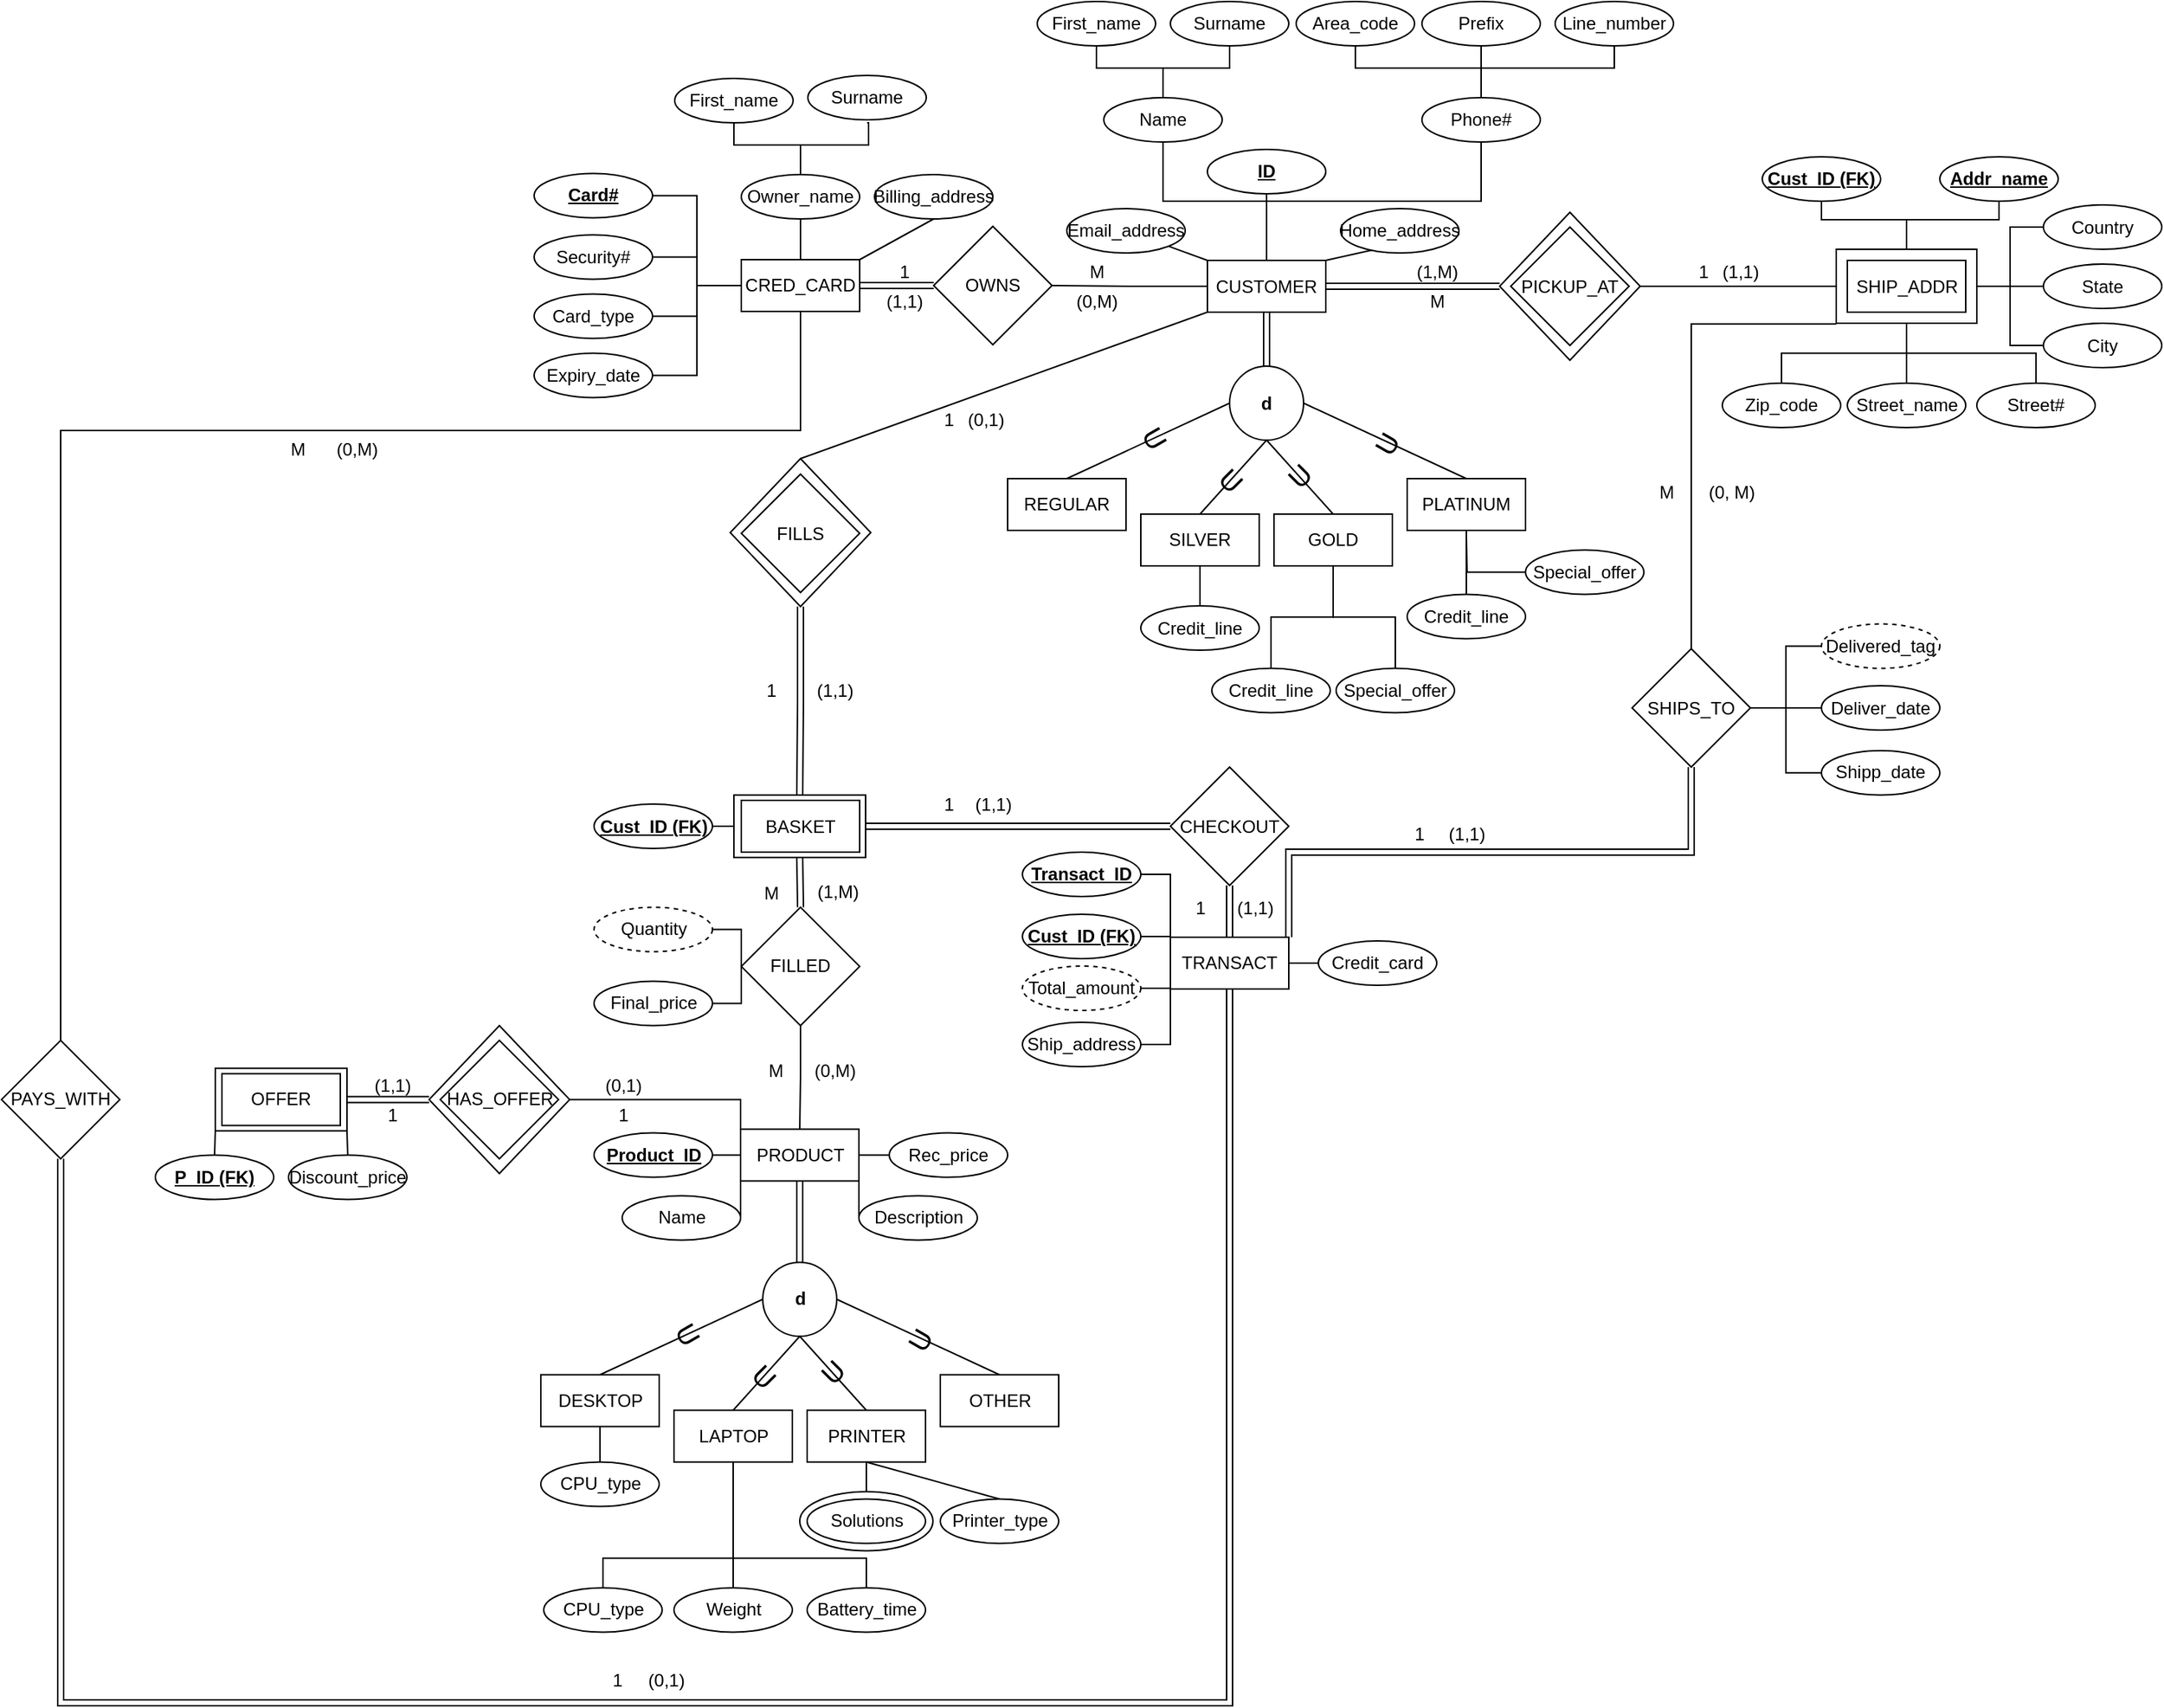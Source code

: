 <mxfile version="26.0.16">
  <diagram id="R2lEEEUBdFMjLlhIrx00" name="Page-1">
    <mxGraphModel dx="1964" dy="1799" grid="1" gridSize="10" guides="1" tooltips="1" connect="1" arrows="1" fold="1" page="1" pageScale="1" pageWidth="850" pageHeight="1100" math="0" shadow="0" extFonts="Permanent Marker^https://fonts.googleapis.com/css?family=Permanent+Marker">
      <root>
        <mxCell id="0" />
        <mxCell id="1" parent="0" />
        <mxCell id="0oao1zLVQg-sBAG5AtIF-350" value="" style="rhombus;whiteSpace=wrap;html=1;" vertex="1" parent="1">
          <mxGeometry x="-27.5" y="229" width="95" height="100" as="geometry" />
        </mxCell>
        <mxCell id="0oao1zLVQg-sBAG5AtIF-344" value="" style="rounded=0;whiteSpace=wrap;html=1;" vertex="1" parent="1">
          <mxGeometry x="-25" y="456.38" width="89" height="42.25" as="geometry" />
        </mxCell>
        <mxCell id="0oao1zLVQg-sBAG5AtIF-341" value="" style="rounded=0;whiteSpace=wrap;html=1;" vertex="1" parent="1">
          <mxGeometry x="-375.5" y="641.12" width="89" height="42.25" as="geometry" />
        </mxCell>
        <mxCell id="0oao1zLVQg-sBAG5AtIF-307" value="(1,1)" style="text;html=1;align=center;verticalAlign=middle;resizable=0;points=[];autosize=1;strokeColor=none;fillColor=none;" vertex="1" parent="1">
          <mxGeometry x="302" y="517.5" width="50" height="30" as="geometry" />
        </mxCell>
        <mxCell id="0oao1zLVQg-sBAG5AtIF-242" value="" style="ellipse;whiteSpace=wrap;html=1;" vertex="1" parent="1">
          <mxGeometry x="19.5" y="927.25" width="90" height="40" as="geometry" />
        </mxCell>
        <mxCell id="0oao1zLVQg-sBAG5AtIF-72" value="" style="group" vertex="1" connectable="0" parent="1">
          <mxGeometry x="720" y="87.5" width="95" height="50" as="geometry" />
        </mxCell>
        <mxCell id="0oao1zLVQg-sBAG5AtIF-71" value="" style="rounded=0;whiteSpace=wrap;html=1;" vertex="1" parent="0oao1zLVQg-sBAG5AtIF-72">
          <mxGeometry width="95" height="50" as="geometry" />
        </mxCell>
        <mxCell id="0oao1zLVQg-sBAG5AtIF-70" value="SHIP_ADDR" style="rounded=0;whiteSpace=wrap;html=1;" vertex="1" parent="0oao1zLVQg-sBAG5AtIF-72">
          <mxGeometry x="7.5" y="7.5" width="80" height="35" as="geometry" />
        </mxCell>
        <mxCell id="0oao1zLVQg-sBAG5AtIF-68" value="" style="edgeStyle=orthogonalEdgeStyle;rounded=0;orthogonalLoop=1;jettySize=auto;html=1;endArrow=none;startFill=0;" edge="1" parent="1" source="0oao1zLVQg-sBAG5AtIF-47" target="0oao1zLVQg-sBAG5AtIF-55">
          <mxGeometry relative="1" as="geometry" />
        </mxCell>
        <mxCell id="0oao1zLVQg-sBAG5AtIF-283" style="edgeStyle=orthogonalEdgeStyle;rounded=0;orthogonalLoop=1;jettySize=auto;html=1;exitX=0.5;exitY=1;exitDx=0;exitDy=0;endArrow=none;startFill=0;entryX=0.5;entryY=1;entryDx=0;entryDy=0;shape=link;" edge="1" parent="1" source="0oao1zLVQg-sBAG5AtIF-284" target="0oao1zLVQg-sBAG5AtIF-259">
          <mxGeometry relative="1" as="geometry">
            <mxPoint x="310" y="762.25" as="targetPoint" />
            <Array as="points">
              <mxPoint x="-480" y="1070" />
              <mxPoint x="310" y="1070" />
            </Array>
          </mxGeometry>
        </mxCell>
        <mxCell id="0oao1zLVQg-sBAG5AtIF-47" value="CRED_CARD" style="rounded=0;whiteSpace=wrap;html=1;" vertex="1" parent="1">
          <mxGeometry x="-20" y="94.5" width="80" height="35" as="geometry" />
        </mxCell>
        <mxCell id="0oao1zLVQg-sBAG5AtIF-50" value="" style="group" vertex="1" connectable="0" parent="1">
          <mxGeometry x="-65" y="-30" width="215" height="100" as="geometry" />
        </mxCell>
        <mxCell id="0oao1zLVQg-sBAG5AtIF-51" value="First_name" style="ellipse;whiteSpace=wrap;html=1;" vertex="1" parent="0oao1zLVQg-sBAG5AtIF-50">
          <mxGeometry y="2" width="80" height="30" as="geometry" />
        </mxCell>
        <mxCell id="0oao1zLVQg-sBAG5AtIF-52" value="Surname" style="ellipse;whiteSpace=wrap;html=1;" vertex="1" parent="0oao1zLVQg-sBAG5AtIF-50">
          <mxGeometry x="90" width="80" height="30" as="geometry" />
        </mxCell>
        <mxCell id="0oao1zLVQg-sBAG5AtIF-53" value="" style="group" vertex="1" connectable="0" parent="0oao1zLVQg-sBAG5AtIF-50">
          <mxGeometry x="40" y="62" width="90" height="40" as="geometry" />
        </mxCell>
        <mxCell id="0oao1zLVQg-sBAG5AtIF-55" value="Owner_name" style="ellipse;whiteSpace=wrap;html=1;perimeterSpacing=0;movable=1;resizable=1;rotatable=1;deletable=1;editable=1;locked=0;connectable=1;" vertex="1" parent="0oao1zLVQg-sBAG5AtIF-53">
          <mxGeometry x="5" y="5" width="80" height="30" as="geometry" />
        </mxCell>
        <mxCell id="0oao1zLVQg-sBAG5AtIF-56" value="" style="edgeStyle=orthogonalEdgeStyle;rounded=0;orthogonalLoop=1;jettySize=auto;html=1;endArrow=none;startFill=0;" edge="1" parent="0oao1zLVQg-sBAG5AtIF-50" source="0oao1zLVQg-sBAG5AtIF-55">
          <mxGeometry relative="1" as="geometry">
            <mxPoint x="130" y="32.0" as="targetPoint" />
            <Array as="points">
              <mxPoint x="85" y="47" />
              <mxPoint x="131" y="47" />
              <mxPoint x="131" y="32" />
            </Array>
          </mxGeometry>
        </mxCell>
        <mxCell id="0oao1zLVQg-sBAG5AtIF-57" value="" style="edgeStyle=orthogonalEdgeStyle;rounded=0;orthogonalLoop=1;jettySize=auto;html=1;endArrow=none;startFill=0;" edge="1" parent="0oao1zLVQg-sBAG5AtIF-50" source="0oao1zLVQg-sBAG5AtIF-55" target="0oao1zLVQg-sBAG5AtIF-51">
          <mxGeometry relative="1" as="geometry" />
        </mxCell>
        <mxCell id="0oao1zLVQg-sBAG5AtIF-75" value="Billing_address" style="ellipse;whiteSpace=wrap;html=1;" vertex="1" parent="0oao1zLVQg-sBAG5AtIF-50">
          <mxGeometry x="135" y="67" width="80" height="30" as="geometry" />
        </mxCell>
        <mxCell id="0oao1zLVQg-sBAG5AtIF-48" value="Security#" style="ellipse;whiteSpace=wrap;html=1;" vertex="1" parent="1">
          <mxGeometry x="-160" y="77.75" width="80" height="30" as="geometry" />
        </mxCell>
        <mxCell id="0oao1zLVQg-sBAG5AtIF-49" value="&lt;u&gt;&lt;b&gt;Card#&lt;/b&gt;&lt;/u&gt;" style="ellipse;whiteSpace=wrap;html=1;" vertex="1" parent="1">
          <mxGeometry x="-160" y="36.25" width="80" height="30" as="geometry" />
        </mxCell>
        <mxCell id="0oao1zLVQg-sBAG5AtIF-61" value="Card_type" style="ellipse;whiteSpace=wrap;html=1;" vertex="1" parent="1">
          <mxGeometry x="-160" y="117.75" width="80" height="30" as="geometry" />
        </mxCell>
        <mxCell id="0oao1zLVQg-sBAG5AtIF-62" value="Expiry_date" style="ellipse;whiteSpace=wrap;html=1;" vertex="1" parent="1">
          <mxGeometry x="-160" y="157.75" width="80" height="30" as="geometry" />
        </mxCell>
        <mxCell id="0oao1zLVQg-sBAG5AtIF-64" style="edgeStyle=orthogonalEdgeStyle;rounded=0;orthogonalLoop=1;jettySize=auto;html=1;exitX=0;exitY=0.5;exitDx=0;exitDy=0;entryX=1;entryY=0.5;entryDx=0;entryDy=0;endArrow=none;startFill=0;" edge="1" parent="1" source="0oao1zLVQg-sBAG5AtIF-47" target="0oao1zLVQg-sBAG5AtIF-48">
          <mxGeometry relative="1" as="geometry" />
        </mxCell>
        <mxCell id="0oao1zLVQg-sBAG5AtIF-63" style="edgeStyle=orthogonalEdgeStyle;rounded=0;orthogonalLoop=1;jettySize=auto;html=1;exitX=0;exitY=0.5;exitDx=0;exitDy=0;entryX=1;entryY=0.5;entryDx=0;entryDy=0;endArrow=none;startFill=0;" edge="1" parent="1" source="0oao1zLVQg-sBAG5AtIF-47" target="0oao1zLVQg-sBAG5AtIF-49">
          <mxGeometry relative="1" as="geometry" />
        </mxCell>
        <mxCell id="0oao1zLVQg-sBAG5AtIF-65" style="edgeStyle=orthogonalEdgeStyle;rounded=0;orthogonalLoop=1;jettySize=auto;html=1;exitX=0;exitY=0.5;exitDx=0;exitDy=0;entryX=1;entryY=0.5;entryDx=0;entryDy=0;endArrow=none;startFill=0;" edge="1" parent="1" source="0oao1zLVQg-sBAG5AtIF-47" target="0oao1zLVQg-sBAG5AtIF-61">
          <mxGeometry relative="1" as="geometry" />
        </mxCell>
        <mxCell id="0oao1zLVQg-sBAG5AtIF-66" style="edgeStyle=orthogonalEdgeStyle;rounded=0;orthogonalLoop=1;jettySize=auto;html=1;exitX=0;exitY=0.5;exitDx=0;exitDy=0;entryX=1;entryY=0.5;entryDx=0;entryDy=0;endArrow=none;startFill=0;" edge="1" parent="1" source="0oao1zLVQg-sBAG5AtIF-47" target="0oao1zLVQg-sBAG5AtIF-62">
          <mxGeometry relative="1" as="geometry" />
        </mxCell>
        <mxCell id="0oao1zLVQg-sBAG5AtIF-360" style="edgeStyle=orthogonalEdgeStyle;rounded=0;orthogonalLoop=1;jettySize=auto;html=1;exitX=0.5;exitY=0;exitDx=0;exitDy=0;entryX=0.5;entryY=1;entryDx=0;entryDy=0;endArrow=none;startFill=0;" edge="1" parent="1" source="0oao1zLVQg-sBAG5AtIF-86" target="0oao1zLVQg-sBAG5AtIF-71">
          <mxGeometry relative="1" as="geometry">
            <mxPoint x="760" y="140" as="targetPoint" />
          </mxGeometry>
        </mxCell>
        <mxCell id="0oao1zLVQg-sBAG5AtIF-86" value="Zip_code" style="ellipse;whiteSpace=wrap;html=1;" vertex="1" parent="1">
          <mxGeometry x="643" y="178" width="80" height="30" as="geometry" />
        </mxCell>
        <mxCell id="0oao1zLVQg-sBAG5AtIF-359" style="edgeStyle=orthogonalEdgeStyle;rounded=0;orthogonalLoop=1;jettySize=auto;html=1;exitX=0.5;exitY=0;exitDx=0;exitDy=0;entryX=0.5;entryY=1;entryDx=0;entryDy=0;endArrow=none;startFill=0;" edge="1" parent="1" source="0oao1zLVQg-sBAG5AtIF-87" target="0oao1zLVQg-sBAG5AtIF-71">
          <mxGeometry relative="1" as="geometry" />
        </mxCell>
        <mxCell id="0oao1zLVQg-sBAG5AtIF-87" value="Street_name" style="ellipse;whiteSpace=wrap;html=1;" vertex="1" parent="1">
          <mxGeometry x="727.5" y="178" width="80" height="30" as="geometry" />
        </mxCell>
        <mxCell id="0oao1zLVQg-sBAG5AtIF-357" style="edgeStyle=orthogonalEdgeStyle;rounded=0;orthogonalLoop=1;jettySize=auto;html=1;exitX=0.5;exitY=0;exitDx=0;exitDy=0;entryX=0.5;entryY=1;entryDx=0;entryDy=0;endArrow=none;startFill=0;" edge="1" parent="1" source="0oao1zLVQg-sBAG5AtIF-88" target="0oao1zLVQg-sBAG5AtIF-71">
          <mxGeometry relative="1" as="geometry" />
        </mxCell>
        <mxCell id="0oao1zLVQg-sBAG5AtIF-88" value="Street#" style="ellipse;whiteSpace=wrap;html=1;" vertex="1" parent="1">
          <mxGeometry x="815" y="178" width="80" height="30" as="geometry" />
        </mxCell>
        <mxCell id="0oao1zLVQg-sBAG5AtIF-356" style="edgeStyle=orthogonalEdgeStyle;rounded=0;orthogonalLoop=1;jettySize=auto;html=1;exitX=0;exitY=0.5;exitDx=0;exitDy=0;entryX=1;entryY=0.5;entryDx=0;entryDy=0;endArrow=none;startFill=0;" edge="1" parent="1" source="0oao1zLVQg-sBAG5AtIF-89" target="0oao1zLVQg-sBAG5AtIF-71">
          <mxGeometry relative="1" as="geometry" />
        </mxCell>
        <mxCell id="0oao1zLVQg-sBAG5AtIF-89" value="City" style="ellipse;whiteSpace=wrap;html=1;" vertex="1" parent="1">
          <mxGeometry x="860" y="137.5" width="80" height="30" as="geometry" />
        </mxCell>
        <mxCell id="0oao1zLVQg-sBAG5AtIF-354" style="edgeStyle=orthogonalEdgeStyle;rounded=0;orthogonalLoop=1;jettySize=auto;html=1;exitX=0;exitY=0.5;exitDx=0;exitDy=0;entryX=1;entryY=0.5;entryDx=0;entryDy=0;endArrow=none;startFill=0;" edge="1" parent="1" source="0oao1zLVQg-sBAG5AtIF-90" target="0oao1zLVQg-sBAG5AtIF-71">
          <mxGeometry relative="1" as="geometry" />
        </mxCell>
        <mxCell id="0oao1zLVQg-sBAG5AtIF-90" value="State" style="ellipse;whiteSpace=wrap;html=1;" vertex="1" parent="1">
          <mxGeometry x="860" y="97.5" width="80" height="30" as="geometry" />
        </mxCell>
        <mxCell id="0oao1zLVQg-sBAG5AtIF-352" style="edgeStyle=orthogonalEdgeStyle;rounded=0;orthogonalLoop=1;jettySize=auto;html=1;exitX=0;exitY=0.5;exitDx=0;exitDy=0;entryX=1;entryY=0.5;entryDx=0;entryDy=0;endArrow=none;startFill=0;" edge="1" parent="1" source="0oao1zLVQg-sBAG5AtIF-91" target="0oao1zLVQg-sBAG5AtIF-71">
          <mxGeometry relative="1" as="geometry" />
        </mxCell>
        <mxCell id="0oao1zLVQg-sBAG5AtIF-91" value="Country" style="ellipse;whiteSpace=wrap;html=1;" vertex="1" parent="1">
          <mxGeometry x="860" y="57.5" width="80" height="30" as="geometry" />
        </mxCell>
        <mxCell id="0oao1zLVQg-sBAG5AtIF-101" value="&lt;b&gt;&lt;u&gt;Addr_name&lt;/u&gt;&lt;/b&gt;" style="ellipse;whiteSpace=wrap;html=1;" vertex="1" parent="1">
          <mxGeometry x="790" y="25" width="80" height="30" as="geometry" />
        </mxCell>
        <mxCell id="0oao1zLVQg-sBAG5AtIF-102" value="&lt;b&gt;&lt;u&gt;Cust_ID (FK)&lt;/u&gt;&lt;/b&gt;" style="ellipse;whiteSpace=wrap;html=1;" vertex="1" parent="1">
          <mxGeometry x="670" y="25" width="80" height="30" as="geometry" />
        </mxCell>
        <mxCell id="0oao1zLVQg-sBAG5AtIF-104" style="edgeStyle=orthogonalEdgeStyle;rounded=0;orthogonalLoop=1;jettySize=auto;html=1;exitX=0.5;exitY=0;exitDx=0;exitDy=0;entryX=0.5;entryY=1;entryDx=0;entryDy=0;endArrow=none;startFill=0;" edge="1" parent="1" source="0oao1zLVQg-sBAG5AtIF-71" target="0oao1zLVQg-sBAG5AtIF-102">
          <mxGeometry relative="1" as="geometry" />
        </mxCell>
        <mxCell id="0oao1zLVQg-sBAG5AtIF-105" style="edgeStyle=orthogonalEdgeStyle;rounded=0;orthogonalLoop=1;jettySize=auto;html=1;exitX=0.5;exitY=0;exitDx=0;exitDy=0;entryX=0.5;entryY=1;entryDx=0;entryDy=0;endArrow=none;startFill=0;" edge="1" parent="1" source="0oao1zLVQg-sBAG5AtIF-71" target="0oao1zLVQg-sBAG5AtIF-101">
          <mxGeometry relative="1" as="geometry" />
        </mxCell>
        <mxCell id="0oao1zLVQg-sBAG5AtIF-107" value="" style="group" vertex="1" connectable="0" parent="1">
          <mxGeometry x="150" y="-80" width="460" height="242.5" as="geometry" />
        </mxCell>
        <mxCell id="0oao1zLVQg-sBAG5AtIF-351" value="" style="rhombus;whiteSpace=wrap;html=1;" vertex="1" parent="0oao1zLVQg-sBAG5AtIF-107">
          <mxGeometry x="342.5" y="142.5" width="95" height="100" as="geometry" />
        </mxCell>
        <mxCell id="0oao1zLVQg-sBAG5AtIF-29" value="" style="rounded=0;orthogonalLoop=1;jettySize=auto;html=1;endArrow=none;startFill=0;" edge="1" parent="0oao1zLVQg-sBAG5AtIF-107" source="0oao1zLVQg-sBAG5AtIF-1" target="0oao1zLVQg-sBAG5AtIF-2">
          <mxGeometry relative="1" as="geometry" />
        </mxCell>
        <mxCell id="0oao1zLVQg-sBAG5AtIF-30" value="" style="rounded=0;orthogonalLoop=1;jettySize=auto;html=1;entryX=1;entryY=0.5;entryDx=0;entryDy=0;endArrow=none;startFill=0;exitX=1;exitY=0;exitDx=0;exitDy=0;" edge="1" parent="0oao1zLVQg-sBAG5AtIF-107" source="0oao1zLVQg-sBAG5AtIF-1" target="0oao1zLVQg-sBAG5AtIF-74">
          <mxGeometry relative="1" as="geometry">
            <mxPoint x="110" y="230" as="targetPoint" />
          </mxGeometry>
        </mxCell>
        <mxCell id="0oao1zLVQg-sBAG5AtIF-33" value="" style="rounded=0;orthogonalLoop=1;jettySize=auto;html=1;entryX=0.5;entryY=1;entryDx=0;entryDy=0;endArrow=none;startFill=0;edgeStyle=orthogonalEdgeStyle;" edge="1" parent="0oao1zLVQg-sBAG5AtIF-107" source="0oao1zLVQg-sBAG5AtIF-1" target="0oao1zLVQg-sBAG5AtIF-6">
          <mxGeometry relative="1" as="geometry">
            <mxPoint x="185" y="150" as="targetPoint" />
          </mxGeometry>
        </mxCell>
        <mxCell id="0oao1zLVQg-sBAG5AtIF-35" value="" style="rounded=0;orthogonalLoop=1;jettySize=auto;html=1;endArrow=none;startFill=0;exitX=0.5;exitY=0;exitDx=0;exitDy=0;entryX=0.5;entryY=1;entryDx=0;entryDy=0;edgeStyle=orthogonalEdgeStyle;" edge="1" parent="0oao1zLVQg-sBAG5AtIF-107" source="0oao1zLVQg-sBAG5AtIF-1" target="0oao1zLVQg-sBAG5AtIF-11">
          <mxGeometry relative="1" as="geometry">
            <mxPoint x="160" y="260" as="targetPoint" />
          </mxGeometry>
        </mxCell>
        <mxCell id="0oao1zLVQg-sBAG5AtIF-40" value="" style="rounded=0;orthogonalLoop=1;jettySize=auto;html=1;endArrow=none;startFill=0;exitX=0;exitY=0;exitDx=0;exitDy=0;" edge="1" parent="0oao1zLVQg-sBAG5AtIF-107" source="0oao1zLVQg-sBAG5AtIF-1" target="0oao1zLVQg-sBAG5AtIF-39">
          <mxGeometry relative="1" as="geometry" />
        </mxCell>
        <mxCell id="0oao1zLVQg-sBAG5AtIF-147" style="edgeStyle=orthogonalEdgeStyle;rounded=0;orthogonalLoop=1;jettySize=auto;html=1;exitX=0;exitY=0.5;exitDx=0;exitDy=0;entryX=1;entryY=0.5;entryDx=0;entryDy=0;endArrow=none;startFill=0;" edge="1" parent="0oao1zLVQg-sBAG5AtIF-107" source="0oao1zLVQg-sBAG5AtIF-1" target="0oao1zLVQg-sBAG5AtIF-146">
          <mxGeometry relative="1" as="geometry" />
        </mxCell>
        <mxCell id="0oao1zLVQg-sBAG5AtIF-1" value="CUSTOMER" style="rounded=0;whiteSpace=wrap;html=1;" vertex="1" parent="0oao1zLVQg-sBAG5AtIF-107">
          <mxGeometry x="145" y="175" width="80" height="35" as="geometry" />
        </mxCell>
        <mxCell id="0oao1zLVQg-sBAG5AtIF-2" value="&lt;u&gt;&lt;b&gt;ID&lt;/b&gt;&lt;/u&gt;" style="ellipse;whiteSpace=wrap;html=1;" vertex="1" parent="0oao1zLVQg-sBAG5AtIF-107">
          <mxGeometry x="145" y="100" width="80" height="30" as="geometry" />
        </mxCell>
        <mxCell id="0oao1zLVQg-sBAG5AtIF-31" value="" style="group" vertex="1" connectable="0" parent="0oao1zLVQg-sBAG5AtIF-107">
          <mxGeometry x="185" y="5" width="275" height="85" as="geometry" />
        </mxCell>
        <mxCell id="0oao1zLVQg-sBAG5AtIF-12" value="Area_code" style="ellipse;whiteSpace=wrap;html=1;" vertex="1" parent="0oao1zLVQg-sBAG5AtIF-31">
          <mxGeometry x="20" y="-5" width="80" height="30" as="geometry" />
        </mxCell>
        <mxCell id="0oao1zLVQg-sBAG5AtIF-14" value="Line_number" style="ellipse;whiteSpace=wrap;html=1;" vertex="1" parent="0oao1zLVQg-sBAG5AtIF-31">
          <mxGeometry x="195" y="-5" width="80" height="30" as="geometry" />
        </mxCell>
        <mxCell id="0oao1zLVQg-sBAG5AtIF-13" value="Prefix" style="ellipse;whiteSpace=wrap;html=1;" vertex="1" parent="0oao1zLVQg-sBAG5AtIF-31">
          <mxGeometry x="105" y="-5" width="80" height="30" as="geometry" />
        </mxCell>
        <mxCell id="0oao1zLVQg-sBAG5AtIF-32" value="" style="group" vertex="1" connectable="0" parent="0oao1zLVQg-sBAG5AtIF-107">
          <mxGeometry x="30" width="170" height="100" as="geometry" />
        </mxCell>
        <mxCell id="0oao1zLVQg-sBAG5AtIF-3" value="First_name" style="ellipse;whiteSpace=wrap;html=1;" vertex="1" parent="0oao1zLVQg-sBAG5AtIF-32">
          <mxGeometry width="80" height="30" as="geometry" />
        </mxCell>
        <mxCell id="0oao1zLVQg-sBAG5AtIF-5" value="Surname" style="ellipse;whiteSpace=wrap;html=1;" vertex="1" parent="0oao1zLVQg-sBAG5AtIF-32">
          <mxGeometry x="90" width="80" height="30" as="geometry" />
        </mxCell>
        <mxCell id="0oao1zLVQg-sBAG5AtIF-8" value="" style="group" vertex="1" connectable="0" parent="0oao1zLVQg-sBAG5AtIF-32">
          <mxGeometry x="40" y="60" width="90" height="40" as="geometry" />
        </mxCell>
        <mxCell id="0oao1zLVQg-sBAG5AtIF-6" value="Name" style="ellipse;whiteSpace=wrap;html=1;perimeterSpacing=0;movable=1;resizable=1;rotatable=1;deletable=1;editable=1;locked=0;connectable=1;" vertex="1" parent="0oao1zLVQg-sBAG5AtIF-8">
          <mxGeometry x="5" y="5" width="80" height="30" as="geometry" />
        </mxCell>
        <mxCell id="0oao1zLVQg-sBAG5AtIF-27" value="" style="edgeStyle=orthogonalEdgeStyle;rounded=0;orthogonalLoop=1;jettySize=auto;html=1;endArrow=none;startFill=0;" edge="1" parent="0oao1zLVQg-sBAG5AtIF-32" source="0oao1zLVQg-sBAG5AtIF-6" target="0oao1zLVQg-sBAG5AtIF-5">
          <mxGeometry relative="1" as="geometry" />
        </mxCell>
        <mxCell id="0oao1zLVQg-sBAG5AtIF-28" value="" style="edgeStyle=orthogonalEdgeStyle;rounded=0;orthogonalLoop=1;jettySize=auto;html=1;endArrow=none;startFill=0;" edge="1" parent="0oao1zLVQg-sBAG5AtIF-32" source="0oao1zLVQg-sBAG5AtIF-6" target="0oao1zLVQg-sBAG5AtIF-3">
          <mxGeometry relative="1" as="geometry" />
        </mxCell>
        <mxCell id="0oao1zLVQg-sBAG5AtIF-39" value="Email_address" style="ellipse;whiteSpace=wrap;html=1;" vertex="1" parent="0oao1zLVQg-sBAG5AtIF-107">
          <mxGeometry x="50" y="140" width="80" height="30" as="geometry" />
        </mxCell>
        <mxCell id="0oao1zLVQg-sBAG5AtIF-74" value="Home_address" style="ellipse;whiteSpace=wrap;html=1;" vertex="1" parent="0oao1zLVQg-sBAG5AtIF-107">
          <mxGeometry x="235" y="140" width="80" height="30" as="geometry" />
        </mxCell>
        <mxCell id="0oao1zLVQg-sBAG5AtIF-9" value="" style="group" vertex="1" connectable="0" parent="0oao1zLVQg-sBAG5AtIF-107">
          <mxGeometry x="285" y="60" width="90" height="40" as="geometry" />
        </mxCell>
        <mxCell id="0oao1zLVQg-sBAG5AtIF-11" value="Phone#" style="ellipse;whiteSpace=wrap;html=1;perimeterSpacing=0;movable=1;resizable=1;rotatable=1;deletable=1;editable=1;locked=0;connectable=1;" vertex="1" parent="0oao1zLVQg-sBAG5AtIF-9">
          <mxGeometry x="5" y="5" width="80" height="30" as="geometry" />
        </mxCell>
        <mxCell id="0oao1zLVQg-sBAG5AtIF-21" value="" style="edgeStyle=orthogonalEdgeStyle;rounded=0;orthogonalLoop=1;jettySize=auto;html=1;endArrow=none;startFill=0;exitX=0.5;exitY=0;exitDx=0;exitDy=0;" edge="1" parent="0oao1zLVQg-sBAG5AtIF-107" source="0oao1zLVQg-sBAG5AtIF-11" target="0oao1zLVQg-sBAG5AtIF-12">
          <mxGeometry relative="1" as="geometry">
            <Array as="points">
              <mxPoint x="330" y="45" />
              <mxPoint x="245" y="45" />
            </Array>
          </mxGeometry>
        </mxCell>
        <mxCell id="0oao1zLVQg-sBAG5AtIF-22" value="" style="edgeStyle=orthogonalEdgeStyle;rounded=0;orthogonalLoop=1;jettySize=auto;html=1;endArrow=none;startFill=0;exitX=0.5;exitY=0;exitDx=0;exitDy=0;" edge="1" parent="0oao1zLVQg-sBAG5AtIF-107" source="0oao1zLVQg-sBAG5AtIF-11" target="0oao1zLVQg-sBAG5AtIF-14">
          <mxGeometry relative="1" as="geometry">
            <Array as="points">
              <mxPoint x="330" y="45" />
              <mxPoint x="420" y="45" />
            </Array>
          </mxGeometry>
        </mxCell>
        <mxCell id="0oao1zLVQg-sBAG5AtIF-106" style="edgeStyle=orthogonalEdgeStyle;rounded=0;orthogonalLoop=1;jettySize=auto;html=1;exitX=0.5;exitY=0;exitDx=0;exitDy=0;entryX=0.5;entryY=1;entryDx=0;entryDy=0;endArrow=none;startFill=0;" edge="1" parent="0oao1zLVQg-sBAG5AtIF-107" source="0oao1zLVQg-sBAG5AtIF-11" target="0oao1zLVQg-sBAG5AtIF-13">
          <mxGeometry relative="1" as="geometry" />
        </mxCell>
        <mxCell id="0oao1zLVQg-sBAG5AtIF-144" style="edgeStyle=orthogonalEdgeStyle;rounded=0;orthogonalLoop=1;jettySize=auto;html=1;entryX=1;entryY=0.5;entryDx=0;entryDy=0;endArrow=none;startFill=0;shape=link;exitX=0;exitY=0.5;exitDx=0;exitDy=0;" edge="1" parent="0oao1zLVQg-sBAG5AtIF-107" source="0oao1zLVQg-sBAG5AtIF-351" target="0oao1zLVQg-sBAG5AtIF-1">
          <mxGeometry relative="1" as="geometry">
            <mxPoint x="340" y="210" as="sourcePoint" />
          </mxGeometry>
        </mxCell>
        <mxCell id="0oao1zLVQg-sBAG5AtIF-143" value="PICKUP_AT" style="rhombus;whiteSpace=wrap;html=1;" vertex="1" parent="0oao1zLVQg-sBAG5AtIF-107">
          <mxGeometry x="350" y="152.5" width="80" height="80" as="geometry" />
        </mxCell>
        <mxCell id="0oao1zLVQg-sBAG5AtIF-146" value="OWNS" style="rhombus;whiteSpace=wrap;html=1;" vertex="1" parent="0oao1zLVQg-sBAG5AtIF-107">
          <mxGeometry x="-40" y="152" width="80" height="80" as="geometry" />
        </mxCell>
        <mxCell id="0oao1zLVQg-sBAG5AtIF-120" style="edgeStyle=orthogonalEdgeStyle;rounded=0;orthogonalLoop=1;jettySize=auto;html=1;exitX=0.5;exitY=0;exitDx=0;exitDy=0;entryX=0.5;entryY=1;entryDx=0;entryDy=0;endArrow=none;startFill=0;shape=link;" edge="1" parent="1" source="0oao1zLVQg-sBAG5AtIF-108" target="0oao1zLVQg-sBAG5AtIF-1">
          <mxGeometry relative="1" as="geometry" />
        </mxCell>
        <mxCell id="0oao1zLVQg-sBAG5AtIF-121" style="rounded=0;orthogonalLoop=1;jettySize=auto;html=1;exitX=0;exitY=0.5;exitDx=0;exitDy=0;entryX=0.5;entryY=0;entryDx=0;entryDy=0;endArrow=none;startFill=0;" edge="1" parent="1" source="0oao1zLVQg-sBAG5AtIF-108" target="0oao1zLVQg-sBAG5AtIF-111">
          <mxGeometry relative="1" as="geometry" />
        </mxCell>
        <mxCell id="0oao1zLVQg-sBAG5AtIF-122" style="rounded=0;orthogonalLoop=1;jettySize=auto;html=1;exitX=0.5;exitY=1;exitDx=0;exitDy=0;entryX=0.5;entryY=0;entryDx=0;entryDy=0;endArrow=none;startFill=0;" edge="1" parent="1" source="0oao1zLVQg-sBAG5AtIF-108" target="0oao1zLVQg-sBAG5AtIF-113">
          <mxGeometry relative="1" as="geometry" />
        </mxCell>
        <mxCell id="0oao1zLVQg-sBAG5AtIF-123" style="rounded=0;orthogonalLoop=1;jettySize=auto;html=1;exitX=0.5;exitY=1;exitDx=0;exitDy=0;entryX=0.5;entryY=0;entryDx=0;entryDy=0;endArrow=none;startFill=0;" edge="1" parent="1" source="0oao1zLVQg-sBAG5AtIF-108" target="0oao1zLVQg-sBAG5AtIF-112">
          <mxGeometry relative="1" as="geometry" />
        </mxCell>
        <mxCell id="0oao1zLVQg-sBAG5AtIF-124" style="rounded=0;orthogonalLoop=1;jettySize=auto;html=1;exitX=1;exitY=0.5;exitDx=0;exitDy=0;entryX=0.5;entryY=0;entryDx=0;entryDy=0;endArrow=none;startFill=0;" edge="1" parent="1" source="0oao1zLVQg-sBAG5AtIF-108" target="0oao1zLVQg-sBAG5AtIF-114">
          <mxGeometry relative="1" as="geometry" />
        </mxCell>
        <mxCell id="0oao1zLVQg-sBAG5AtIF-125" value="U" style="edgeLabel;align=center;verticalAlign=middle;resizable=0;points=[];rotation=-60;fontSize=19;labelBackgroundColor=none;" vertex="1" connectable="0" parent="0oao1zLVQg-sBAG5AtIF-124">
          <mxGeometry x="0.004" y="1" relative="1" as="geometry">
            <mxPoint x="-1" y="2" as="offset" />
          </mxGeometry>
        </mxCell>
        <mxCell id="0oao1zLVQg-sBAG5AtIF-108" value="&lt;b&gt;d&lt;/b&gt;" style="ellipse;whiteSpace=wrap;html=1;aspect=fixed;" vertex="1" parent="1">
          <mxGeometry x="310" y="166.5" width="50" height="50" as="geometry" />
        </mxCell>
        <mxCell id="0oao1zLVQg-sBAG5AtIF-111" value="REGULAR" style="rounded=0;whiteSpace=wrap;html=1;" vertex="1" parent="1">
          <mxGeometry x="160" y="242.5" width="80" height="35" as="geometry" />
        </mxCell>
        <mxCell id="0oao1zLVQg-sBAG5AtIF-132" value="" style="edgeStyle=orthogonalEdgeStyle;rounded=0;orthogonalLoop=1;jettySize=auto;html=1;endArrow=none;startFill=0;" edge="1" parent="1" source="0oao1zLVQg-sBAG5AtIF-112" target="0oao1zLVQg-sBAG5AtIF-118">
          <mxGeometry relative="1" as="geometry" />
        </mxCell>
        <mxCell id="0oao1zLVQg-sBAG5AtIF-141" style="edgeStyle=orthogonalEdgeStyle;rounded=0;orthogonalLoop=1;jettySize=auto;html=1;exitX=0.5;exitY=1;exitDx=0;exitDy=0;entryX=0.5;entryY=0;entryDx=0;entryDy=0;endArrow=none;startFill=0;" edge="1" parent="1" source="0oao1zLVQg-sBAG5AtIF-112" target="0oao1zLVQg-sBAG5AtIF-138">
          <mxGeometry relative="1" as="geometry" />
        </mxCell>
        <mxCell id="0oao1zLVQg-sBAG5AtIF-112" value="GOLD" style="rounded=0;whiteSpace=wrap;html=1;" vertex="1" parent="1">
          <mxGeometry x="340" y="266.5" width="80" height="35" as="geometry" />
        </mxCell>
        <mxCell id="0oao1zLVQg-sBAG5AtIF-133" value="" style="edgeStyle=orthogonalEdgeStyle;rounded=0;orthogonalLoop=1;jettySize=auto;html=1;endArrow=none;startFill=0;" edge="1" parent="1" source="0oao1zLVQg-sBAG5AtIF-113" target="0oao1zLVQg-sBAG5AtIF-115">
          <mxGeometry relative="1" as="geometry" />
        </mxCell>
        <mxCell id="0oao1zLVQg-sBAG5AtIF-113" value="SILVER" style="rounded=0;whiteSpace=wrap;html=1;" vertex="1" parent="1">
          <mxGeometry x="250" y="266.5" width="80" height="35" as="geometry" />
        </mxCell>
        <mxCell id="0oao1zLVQg-sBAG5AtIF-131" value="" style="edgeStyle=orthogonalEdgeStyle;rounded=0;orthogonalLoop=1;jettySize=auto;html=1;endArrow=none;startFill=0;" edge="1" parent="1" source="0oao1zLVQg-sBAG5AtIF-114" target="0oao1zLVQg-sBAG5AtIF-119">
          <mxGeometry relative="1" as="geometry" />
        </mxCell>
        <mxCell id="0oao1zLVQg-sBAG5AtIF-114" value="PLATINUM" style="rounded=0;whiteSpace=wrap;html=1;" vertex="1" parent="1">
          <mxGeometry x="430" y="242.5" width="80" height="35" as="geometry" />
        </mxCell>
        <mxCell id="0oao1zLVQg-sBAG5AtIF-115" value="Credit_line" style="ellipse;whiteSpace=wrap;html=1;" vertex="1" parent="1">
          <mxGeometry x="250" y="328.5" width="80" height="30" as="geometry" />
        </mxCell>
        <mxCell id="0oao1zLVQg-sBAG5AtIF-118" value="Credit_line" style="ellipse;whiteSpace=wrap;html=1;" vertex="1" parent="1">
          <mxGeometry x="298" y="370.75" width="80" height="30" as="geometry" />
        </mxCell>
        <mxCell id="0oao1zLVQg-sBAG5AtIF-119" value="Credit_line" style="ellipse;whiteSpace=wrap;html=1;" vertex="1" parent="1">
          <mxGeometry x="430" y="320.75" width="80" height="30" as="geometry" />
        </mxCell>
        <mxCell id="0oao1zLVQg-sBAG5AtIF-135" value="U" style="edgeLabel;align=center;verticalAlign=middle;resizable=0;points=[];rotation=60;fontSize=19;labelBackgroundColor=none;" vertex="1" connectable="0" parent="1">
          <mxGeometry x="261.0" y="214.25" as="geometry" />
        </mxCell>
        <mxCell id="0oao1zLVQg-sBAG5AtIF-136" value="U" style="edgeLabel;align=center;verticalAlign=middle;resizable=0;points=[];rotation=45;fontSize=19;labelBackgroundColor=none;" vertex="1" connectable="0" parent="1">
          <mxGeometry x="269.0" y="239.5" as="geometry">
            <mxPoint x="32.624" y="-28.507" as="offset" />
          </mxGeometry>
        </mxCell>
        <mxCell id="0oao1zLVQg-sBAG5AtIF-137" value="U" style="edgeLabel;align=center;verticalAlign=middle;resizable=0;points=[];rotation=-45;fontSize=19;labelBackgroundColor=none;" vertex="1" connectable="0" parent="1">
          <mxGeometry x="356.0" y="239.5" as="geometry" />
        </mxCell>
        <mxCell id="0oao1zLVQg-sBAG5AtIF-138" value="Special_offer" style="ellipse;whiteSpace=wrap;html=1;" vertex="1" parent="1">
          <mxGeometry x="382" y="370.75" width="80" height="30" as="geometry" />
        </mxCell>
        <mxCell id="0oao1zLVQg-sBAG5AtIF-142" style="edgeStyle=orthogonalEdgeStyle;rounded=0;orthogonalLoop=1;jettySize=auto;html=1;exitX=0;exitY=0.5;exitDx=0;exitDy=0;endArrow=none;startFill=0;" edge="1" parent="1" source="0oao1zLVQg-sBAG5AtIF-140">
          <mxGeometry relative="1" as="geometry">
            <mxPoint x="470" y="280.75" as="targetPoint" />
          </mxGeometry>
        </mxCell>
        <mxCell id="0oao1zLVQg-sBAG5AtIF-140" value="Special_offer" style="ellipse;whiteSpace=wrap;html=1;" vertex="1" parent="1">
          <mxGeometry x="510" y="290.75" width="80" height="30" as="geometry" />
        </mxCell>
        <mxCell id="0oao1zLVQg-sBAG5AtIF-145" style="edgeStyle=orthogonalEdgeStyle;rounded=0;orthogonalLoop=1;jettySize=auto;html=1;entryX=0;entryY=0.5;entryDx=0;entryDy=0;endArrow=none;startFill=0;exitX=1;exitY=0.5;exitDx=0;exitDy=0;" edge="1" parent="1" source="0oao1zLVQg-sBAG5AtIF-351" target="0oao1zLVQg-sBAG5AtIF-71">
          <mxGeometry relative="1" as="geometry">
            <mxPoint x="600" y="110" as="sourcePoint" />
          </mxGeometry>
        </mxCell>
        <mxCell id="0oao1zLVQg-sBAG5AtIF-148" style="edgeStyle=orthogonalEdgeStyle;rounded=0;orthogonalLoop=1;jettySize=auto;html=1;exitX=0;exitY=0.5;exitDx=0;exitDy=0;entryX=1;entryY=0.5;entryDx=0;entryDy=0;endArrow=none;startFill=0;shape=link;" edge="1" parent="1" source="0oao1zLVQg-sBAG5AtIF-146" target="0oao1zLVQg-sBAG5AtIF-47">
          <mxGeometry relative="1" as="geometry" />
        </mxCell>
        <mxCell id="0oao1zLVQg-sBAG5AtIF-181" style="edgeStyle=orthogonalEdgeStyle;rounded=0;orthogonalLoop=1;jettySize=auto;html=1;exitX=1;exitY=0.5;exitDx=0;exitDy=0;entryX=0;entryY=0.5;entryDx=0;entryDy=0;endArrow=none;startFill=0;shape=link;" edge="1" parent="1" source="0oao1zLVQg-sBAG5AtIF-341" target="0oao1zLVQg-sBAG5AtIF-154">
          <mxGeometry relative="1" as="geometry" />
        </mxCell>
        <mxCell id="0oao1zLVQg-sBAG5AtIF-149" value="OFFER" style="rounded=0;whiteSpace=wrap;html=1;" vertex="1" parent="1">
          <mxGeometry x="-371" y="644.75" width="80" height="35" as="geometry" />
        </mxCell>
        <mxCell id="0oao1zLVQg-sBAG5AtIF-342" style="edgeStyle=orthogonalEdgeStyle;rounded=0;orthogonalLoop=1;jettySize=auto;html=1;exitX=0.5;exitY=0;exitDx=0;exitDy=0;entryX=0;entryY=1;entryDx=0;entryDy=0;endArrow=none;startFill=0;" edge="1" parent="1" source="0oao1zLVQg-sBAG5AtIF-150" target="0oao1zLVQg-sBAG5AtIF-341">
          <mxGeometry relative="1" as="geometry" />
        </mxCell>
        <mxCell id="0oao1zLVQg-sBAG5AtIF-150" value="&lt;b&gt;&lt;u&gt;P_ID (FK)&lt;/u&gt;&lt;/b&gt;" style="ellipse;whiteSpace=wrap;html=1;" vertex="1" parent="1">
          <mxGeometry x="-416" y="699.75" width="80" height="30" as="geometry" />
        </mxCell>
        <mxCell id="0oao1zLVQg-sBAG5AtIF-343" style="edgeStyle=orthogonalEdgeStyle;rounded=0;orthogonalLoop=1;jettySize=auto;html=1;exitX=0.5;exitY=0;exitDx=0;exitDy=0;entryX=1;entryY=1;entryDx=0;entryDy=0;endArrow=none;startFill=0;" edge="1" parent="1" source="0oao1zLVQg-sBAG5AtIF-152" target="0oao1zLVQg-sBAG5AtIF-341">
          <mxGeometry relative="1" as="geometry" />
        </mxCell>
        <mxCell id="0oao1zLVQg-sBAG5AtIF-152" value="Discount_price" style="ellipse;whiteSpace=wrap;html=1;" vertex="1" parent="1">
          <mxGeometry x="-326" y="699.75" width="80" height="30" as="geometry" />
        </mxCell>
        <mxCell id="0oao1zLVQg-sBAG5AtIF-155" value="" style="group" vertex="1" connectable="0" parent="1">
          <mxGeometry x="-231" y="612.25" width="95" height="100" as="geometry" />
        </mxCell>
        <mxCell id="0oao1zLVQg-sBAG5AtIF-154" value="" style="rhombus;whiteSpace=wrap;html=1;" vertex="1" parent="0oao1zLVQg-sBAG5AtIF-155">
          <mxGeometry width="95" height="100" as="geometry" />
        </mxCell>
        <mxCell id="0oao1zLVQg-sBAG5AtIF-153" value="HAS_OFFER" style="rhombus;whiteSpace=wrap;html=1;" vertex="1" parent="0oao1zLVQg-sBAG5AtIF-155">
          <mxGeometry x="7.5" y="10" width="80" height="80" as="geometry" />
        </mxCell>
        <mxCell id="0oao1zLVQg-sBAG5AtIF-156" value="PRODUCT" style="rounded=0;whiteSpace=wrap;html=1;" vertex="1" parent="1">
          <mxGeometry x="-20.5" y="682.25" width="80" height="35" as="geometry" />
        </mxCell>
        <mxCell id="0oao1zLVQg-sBAG5AtIF-167" style="edgeStyle=orthogonalEdgeStyle;rounded=0;orthogonalLoop=1;jettySize=auto;html=1;exitX=1;exitY=0.5;exitDx=0;exitDy=0;entryX=0;entryY=0.5;entryDx=0;entryDy=0;endArrow=none;startFill=0;" edge="1" parent="1" source="0oao1zLVQg-sBAG5AtIF-158" target="0oao1zLVQg-sBAG5AtIF-156">
          <mxGeometry relative="1" as="geometry" />
        </mxCell>
        <mxCell id="0oao1zLVQg-sBAG5AtIF-158" value="&lt;b&gt;&lt;u&gt;Product_ID&lt;/u&gt;&lt;/b&gt;" style="ellipse;whiteSpace=wrap;html=1;" vertex="1" parent="1">
          <mxGeometry x="-119.5" y="684.75" width="80" height="30" as="geometry" />
        </mxCell>
        <mxCell id="0oao1zLVQg-sBAG5AtIF-168" style="edgeStyle=orthogonalEdgeStyle;rounded=0;orthogonalLoop=1;jettySize=auto;html=1;exitX=1;exitY=0.5;exitDx=0;exitDy=0;entryX=0;entryY=1;entryDx=0;entryDy=0;endArrow=none;startFill=0;" edge="1" parent="1" source="0oao1zLVQg-sBAG5AtIF-159" target="0oao1zLVQg-sBAG5AtIF-156">
          <mxGeometry relative="1" as="geometry" />
        </mxCell>
        <mxCell id="0oao1zLVQg-sBAG5AtIF-159" value="Name" style="ellipse;whiteSpace=wrap;html=1;" vertex="1" parent="1">
          <mxGeometry x="-100.5" y="727.25" width="80" height="30" as="geometry" />
        </mxCell>
        <mxCell id="0oao1zLVQg-sBAG5AtIF-245" style="edgeStyle=orthogonalEdgeStyle;rounded=0;orthogonalLoop=1;jettySize=auto;html=1;exitX=0;exitY=0.5;exitDx=0;exitDy=0;entryX=1;entryY=0.5;entryDx=0;entryDy=0;endArrow=none;startFill=0;" edge="1" parent="1" source="0oao1zLVQg-sBAG5AtIF-161" target="0oao1zLVQg-sBAG5AtIF-156">
          <mxGeometry relative="1" as="geometry" />
        </mxCell>
        <mxCell id="0oao1zLVQg-sBAG5AtIF-161" value="Rec_price" style="ellipse;whiteSpace=wrap;html=1;" vertex="1" parent="1">
          <mxGeometry x="80" y="684.75" width="80" height="30" as="geometry" />
        </mxCell>
        <mxCell id="0oao1zLVQg-sBAG5AtIF-170" style="edgeStyle=orthogonalEdgeStyle;rounded=0;orthogonalLoop=1;jettySize=auto;html=1;exitX=0;exitY=0.5;exitDx=0;exitDy=0;entryX=1;entryY=1;entryDx=0;entryDy=0;endArrow=none;startFill=0;" edge="1" parent="1" source="0oao1zLVQg-sBAG5AtIF-162" target="0oao1zLVQg-sBAG5AtIF-156">
          <mxGeometry relative="1" as="geometry" />
        </mxCell>
        <mxCell id="0oao1zLVQg-sBAG5AtIF-162" value="Description" style="ellipse;whiteSpace=wrap;html=1;" vertex="1" parent="1">
          <mxGeometry x="59.5" y="727.25" width="80" height="30" as="geometry" />
        </mxCell>
        <mxCell id="0oao1zLVQg-sBAG5AtIF-179" style="edgeStyle=orthogonalEdgeStyle;rounded=0;orthogonalLoop=1;jettySize=auto;html=1;exitX=1;exitY=0.5;exitDx=0;exitDy=0;entryX=0;entryY=0;entryDx=0;entryDy=0;endArrow=none;startFill=0;" edge="1" parent="1" source="0oao1zLVQg-sBAG5AtIF-154" target="0oao1zLVQg-sBAG5AtIF-156">
          <mxGeometry relative="1" as="geometry" />
        </mxCell>
        <mxCell id="0oao1zLVQg-sBAG5AtIF-250" style="edgeStyle=orthogonalEdgeStyle;rounded=0;orthogonalLoop=1;jettySize=auto;html=1;entryX=0.5;entryY=0;entryDx=0;entryDy=0;endArrow=none;startFill=0;shape=link;exitX=0.5;exitY=1;exitDx=0;exitDy=0;" edge="1" parent="1" source="0oao1zLVQg-sBAG5AtIF-344" target="0oao1zLVQg-sBAG5AtIF-247">
          <mxGeometry relative="1" as="geometry">
            <mxPoint x="-30" y="520" as="sourcePoint" />
          </mxGeometry>
        </mxCell>
        <mxCell id="0oao1zLVQg-sBAG5AtIF-288" style="edgeStyle=orthogonalEdgeStyle;rounded=0;orthogonalLoop=1;jettySize=auto;html=1;entryX=0;entryY=0.5;entryDx=0;entryDy=0;endArrow=none;startFill=0;shape=link;exitX=1;exitY=0.5;exitDx=0;exitDy=0;" edge="1" parent="1" source="0oao1zLVQg-sBAG5AtIF-344" target="0oao1zLVQg-sBAG5AtIF-260">
          <mxGeometry relative="1" as="geometry">
            <mxPoint x="70" y="478" as="sourcePoint" />
          </mxGeometry>
        </mxCell>
        <mxCell id="0oao1zLVQg-sBAG5AtIF-193" value="BASKET" style="rounded=0;whiteSpace=wrap;html=1;" vertex="1" parent="1">
          <mxGeometry x="-20" y="460" width="80" height="35" as="geometry" />
        </mxCell>
        <mxCell id="0oao1zLVQg-sBAG5AtIF-277" style="edgeStyle=orthogonalEdgeStyle;rounded=0;orthogonalLoop=1;jettySize=auto;html=1;exitX=1;exitY=0.5;exitDx=0;exitDy=0;entryX=0;entryY=0.5;entryDx=0;entryDy=0;endArrow=none;startFill=0;" edge="1" parent="1" source="0oao1zLVQg-sBAG5AtIF-194" target="0oao1zLVQg-sBAG5AtIF-247">
          <mxGeometry relative="1" as="geometry" />
        </mxCell>
        <mxCell id="0oao1zLVQg-sBAG5AtIF-194" value="Quantity" style="ellipse;whiteSpace=wrap;html=1;dashed=1;" vertex="1" parent="1">
          <mxGeometry x="-119.5" y="532.25" width="80" height="30" as="geometry" />
        </mxCell>
        <mxCell id="0oao1zLVQg-sBAG5AtIF-213" style="rounded=0;orthogonalLoop=1;jettySize=auto;html=1;exitX=0;exitY=0.5;exitDx=0;exitDy=0;entryX=0.5;entryY=0;entryDx=0;entryDy=0;endArrow=none;startFill=0;" edge="1" parent="1" source="0oao1zLVQg-sBAG5AtIF-218" target="0oao1zLVQg-sBAG5AtIF-219">
          <mxGeometry relative="1" as="geometry" />
        </mxCell>
        <mxCell id="0oao1zLVQg-sBAG5AtIF-214" style="rounded=0;orthogonalLoop=1;jettySize=auto;html=1;exitX=0.5;exitY=1;exitDx=0;exitDy=0;entryX=0.5;entryY=0;entryDx=0;entryDy=0;endArrow=none;startFill=0;" edge="1" parent="1" source="0oao1zLVQg-sBAG5AtIF-218" target="0oao1zLVQg-sBAG5AtIF-221">
          <mxGeometry relative="1" as="geometry" />
        </mxCell>
        <mxCell id="0oao1zLVQg-sBAG5AtIF-215" style="rounded=0;orthogonalLoop=1;jettySize=auto;html=1;exitX=0.5;exitY=1;exitDx=0;exitDy=0;entryX=0.5;entryY=0;entryDx=0;entryDy=0;endArrow=none;startFill=0;" edge="1" parent="1" source="0oao1zLVQg-sBAG5AtIF-218" target="0oao1zLVQg-sBAG5AtIF-220">
          <mxGeometry relative="1" as="geometry" />
        </mxCell>
        <mxCell id="0oao1zLVQg-sBAG5AtIF-216" style="rounded=0;orthogonalLoop=1;jettySize=auto;html=1;exitX=1;exitY=0.5;exitDx=0;exitDy=0;entryX=0.5;entryY=0;entryDx=0;entryDy=0;endArrow=none;startFill=0;" edge="1" parent="1" source="0oao1zLVQg-sBAG5AtIF-218" target="0oao1zLVQg-sBAG5AtIF-222">
          <mxGeometry relative="1" as="geometry" />
        </mxCell>
        <mxCell id="0oao1zLVQg-sBAG5AtIF-217" value="U" style="edgeLabel;align=center;verticalAlign=middle;resizable=0;points=[];rotation=-60;fontSize=19;labelBackgroundColor=none;" vertex="1" connectable="0" parent="0oao1zLVQg-sBAG5AtIF-216">
          <mxGeometry x="0.004" y="1" relative="1" as="geometry">
            <mxPoint x="-1" y="2" as="offset" />
          </mxGeometry>
        </mxCell>
        <mxCell id="0oao1zLVQg-sBAG5AtIF-227" style="rounded=0;orthogonalLoop=1;jettySize=auto;html=1;exitX=0.5;exitY=0;exitDx=0;exitDy=0;entryX=0.5;entryY=1;entryDx=0;entryDy=0;endArrow=none;startFill=0;shape=link;" edge="1" parent="1" source="0oao1zLVQg-sBAG5AtIF-218" target="0oao1zLVQg-sBAG5AtIF-156">
          <mxGeometry relative="1" as="geometry" />
        </mxCell>
        <mxCell id="0oao1zLVQg-sBAG5AtIF-218" value="&lt;b&gt;d&lt;/b&gt;" style="ellipse;whiteSpace=wrap;html=1;aspect=fixed;" vertex="1" parent="1">
          <mxGeometry x="-5.5" y="772.25" width="50" height="50" as="geometry" />
        </mxCell>
        <mxCell id="0oao1zLVQg-sBAG5AtIF-237" style="edgeStyle=orthogonalEdgeStyle;rounded=0;orthogonalLoop=1;jettySize=auto;html=1;exitX=0.5;exitY=1;exitDx=0;exitDy=0;entryX=0.5;entryY=0;entryDx=0;entryDy=0;endArrow=none;startFill=0;" edge="1" parent="1" source="0oao1zLVQg-sBAG5AtIF-219" target="0oao1zLVQg-sBAG5AtIF-229">
          <mxGeometry relative="1" as="geometry" />
        </mxCell>
        <mxCell id="0oao1zLVQg-sBAG5AtIF-219" value="DESKTOP" style="rounded=0;whiteSpace=wrap;html=1;" vertex="1" parent="1">
          <mxGeometry x="-155.5" y="848.25" width="80" height="35" as="geometry" />
        </mxCell>
        <mxCell id="0oao1zLVQg-sBAG5AtIF-244" style="edgeStyle=orthogonalEdgeStyle;rounded=0;orthogonalLoop=1;jettySize=auto;html=1;exitX=0.5;exitY=1;exitDx=0;exitDy=0;entryX=0.5;entryY=0;entryDx=0;entryDy=0;endArrow=none;startFill=0;" edge="1" parent="1" source="0oao1zLVQg-sBAG5AtIF-220" target="0oao1zLVQg-sBAG5AtIF-242">
          <mxGeometry relative="1" as="geometry" />
        </mxCell>
        <mxCell id="0oao1zLVQg-sBAG5AtIF-220" value="PRINTER" style="rounded=0;whiteSpace=wrap;html=1;" vertex="1" parent="1">
          <mxGeometry x="24.5" y="872.25" width="80" height="35" as="geometry" />
        </mxCell>
        <mxCell id="0oao1zLVQg-sBAG5AtIF-238" style="edgeStyle=orthogonalEdgeStyle;rounded=0;orthogonalLoop=1;jettySize=auto;html=1;exitX=0.5;exitY=1;exitDx=0;exitDy=0;entryX=0.5;entryY=0;entryDx=0;entryDy=0;endArrow=none;startFill=0;" edge="1" parent="1" source="0oao1zLVQg-sBAG5AtIF-221" target="0oao1zLVQg-sBAG5AtIF-230">
          <mxGeometry relative="1" as="geometry">
            <Array as="points">
              <mxPoint x="-25.5" y="972.25" />
              <mxPoint x="64.5" y="972.25" />
            </Array>
          </mxGeometry>
        </mxCell>
        <mxCell id="0oao1zLVQg-sBAG5AtIF-240" style="edgeStyle=orthogonalEdgeStyle;rounded=0;orthogonalLoop=1;jettySize=auto;html=1;exitX=0.5;exitY=1;exitDx=0;exitDy=0;entryX=0.5;entryY=0;entryDx=0;entryDy=0;endArrow=none;startFill=0;" edge="1" parent="1" source="0oao1zLVQg-sBAG5AtIF-221" target="0oao1zLVQg-sBAG5AtIF-233">
          <mxGeometry relative="1" as="geometry" />
        </mxCell>
        <mxCell id="0oao1zLVQg-sBAG5AtIF-221" value="LAPTOP" style="rounded=0;whiteSpace=wrap;html=1;" vertex="1" parent="1">
          <mxGeometry x="-65.5" y="872.25" width="80" height="35" as="geometry" />
        </mxCell>
        <mxCell id="0oao1zLVQg-sBAG5AtIF-222" value="OTHER" style="rounded=0;whiteSpace=wrap;html=1;" vertex="1" parent="1">
          <mxGeometry x="114.5" y="848.25" width="80" height="35" as="geometry" />
        </mxCell>
        <mxCell id="0oao1zLVQg-sBAG5AtIF-223" value="U" style="edgeLabel;align=center;verticalAlign=middle;resizable=0;points=[];rotation=60;fontSize=19;labelBackgroundColor=none;" vertex="1" connectable="0" parent="1">
          <mxGeometry x="-54.5" y="820.0" as="geometry" />
        </mxCell>
        <mxCell id="0oao1zLVQg-sBAG5AtIF-224" value="U" style="edgeLabel;align=center;verticalAlign=middle;resizable=0;points=[];rotation=45;fontSize=19;labelBackgroundColor=none;" vertex="1" connectable="0" parent="1">
          <mxGeometry x="-46.5" y="845.25" as="geometry">
            <mxPoint x="32.624" y="-28.507" as="offset" />
          </mxGeometry>
        </mxCell>
        <mxCell id="0oao1zLVQg-sBAG5AtIF-225" value="U" style="edgeLabel;align=center;verticalAlign=middle;resizable=0;points=[];rotation=-45;fontSize=19;labelBackgroundColor=none;" vertex="1" connectable="0" parent="1">
          <mxGeometry x="40.5" y="845.25" as="geometry" />
        </mxCell>
        <mxCell id="0oao1zLVQg-sBAG5AtIF-229" value="CPU_type" style="ellipse;whiteSpace=wrap;html=1;" vertex="1" parent="1">
          <mxGeometry x="-155.5" y="907.25" width="80" height="30" as="geometry" />
        </mxCell>
        <mxCell id="0oao1zLVQg-sBAG5AtIF-230" value="Battery_time" style="ellipse;whiteSpace=wrap;html=1;" vertex="1" parent="1">
          <mxGeometry x="24.5" y="992.25" width="80" height="30" as="geometry" />
        </mxCell>
        <mxCell id="0oao1zLVQg-sBAG5AtIF-234" style="rounded=0;orthogonalLoop=1;jettySize=auto;html=1;exitX=0.5;exitY=0;exitDx=0;exitDy=0;entryX=0.5;entryY=1;entryDx=0;entryDy=0;endArrow=none;startFill=0;" edge="1" parent="1" source="0oao1zLVQg-sBAG5AtIF-231" target="0oao1zLVQg-sBAG5AtIF-220">
          <mxGeometry relative="1" as="geometry" />
        </mxCell>
        <mxCell id="0oao1zLVQg-sBAG5AtIF-231" value="Printer_type" style="ellipse;whiteSpace=wrap;html=1;" vertex="1" parent="1">
          <mxGeometry x="114.5" y="932.25" width="80" height="30" as="geometry" />
        </mxCell>
        <mxCell id="0oao1zLVQg-sBAG5AtIF-232" value="Solutions" style="ellipse;whiteSpace=wrap;html=1;" vertex="1" parent="1">
          <mxGeometry x="24.5" y="932.25" width="80" height="30" as="geometry" />
        </mxCell>
        <mxCell id="0oao1zLVQg-sBAG5AtIF-233" value="Weight" style="ellipse;whiteSpace=wrap;html=1;" vertex="1" parent="1">
          <mxGeometry x="-65.5" y="992.25" width="80" height="30" as="geometry" />
        </mxCell>
        <mxCell id="0oao1zLVQg-sBAG5AtIF-241" style="edgeStyle=orthogonalEdgeStyle;rounded=0;orthogonalLoop=1;jettySize=auto;html=1;exitX=0.5;exitY=0;exitDx=0;exitDy=0;entryX=0.5;entryY=1;entryDx=0;entryDy=0;endArrow=none;startFill=0;" edge="1" parent="1" source="0oao1zLVQg-sBAG5AtIF-236" target="0oao1zLVQg-sBAG5AtIF-221">
          <mxGeometry relative="1" as="geometry">
            <Array as="points">
              <mxPoint x="-113.5" y="972.25" />
              <mxPoint x="-25.5" y="972.25" />
            </Array>
          </mxGeometry>
        </mxCell>
        <mxCell id="0oao1zLVQg-sBAG5AtIF-236" value="CPU_type" style="ellipse;whiteSpace=wrap;html=1;" vertex="1" parent="1">
          <mxGeometry x="-153.5" y="992.25" width="80" height="30" as="geometry" />
        </mxCell>
        <mxCell id="0oao1zLVQg-sBAG5AtIF-248" style="edgeStyle=orthogonalEdgeStyle;rounded=0;orthogonalLoop=1;jettySize=auto;html=1;endArrow=none;startFill=0;shape=link;entryX=0.5;entryY=0;entryDx=0;entryDy=0;exitX=0.5;exitY=1;exitDx=0;exitDy=0;" edge="1" parent="1" source="0oao1zLVQg-sBAG5AtIF-350" target="0oao1zLVQg-sBAG5AtIF-344">
          <mxGeometry relative="1" as="geometry">
            <mxPoint x="20" y="350" as="sourcePoint" />
            <mxPoint x="20" y="430" as="targetPoint" />
          </mxGeometry>
        </mxCell>
        <mxCell id="0oao1zLVQg-sBAG5AtIF-249" style="rounded=0;orthogonalLoop=1;jettySize=auto;html=1;exitX=0.5;exitY=0;exitDx=0;exitDy=0;entryX=0;entryY=1;entryDx=0;entryDy=0;endArrow=none;startFill=0;" edge="1" parent="1" source="0oao1zLVQg-sBAG5AtIF-350" target="0oao1zLVQg-sBAG5AtIF-1">
          <mxGeometry relative="1" as="geometry" />
        </mxCell>
        <mxCell id="0oao1zLVQg-sBAG5AtIF-246" value="FILLS" style="rhombus;whiteSpace=wrap;html=1;" vertex="1" parent="1">
          <mxGeometry x="-20" y="239.5" width="80" height="80" as="geometry" />
        </mxCell>
        <mxCell id="0oao1zLVQg-sBAG5AtIF-251" style="edgeStyle=orthogonalEdgeStyle;rounded=0;orthogonalLoop=1;jettySize=auto;html=1;exitX=0.5;exitY=1;exitDx=0;exitDy=0;entryX=0.5;entryY=0;entryDx=0;entryDy=0;endArrow=none;startFill=0;" edge="1" parent="1" source="0oao1zLVQg-sBAG5AtIF-247" target="0oao1zLVQg-sBAG5AtIF-156">
          <mxGeometry relative="1" as="geometry" />
        </mxCell>
        <mxCell id="0oao1zLVQg-sBAG5AtIF-247" value="FILLED" style="rhombus;whiteSpace=wrap;html=1;" vertex="1" parent="1">
          <mxGeometry x="-20" y="532.25" width="80" height="80" as="geometry" />
        </mxCell>
        <mxCell id="0oao1zLVQg-sBAG5AtIF-278" style="edgeStyle=orthogonalEdgeStyle;rounded=0;orthogonalLoop=1;jettySize=auto;html=1;exitX=1;exitY=0.5;exitDx=0;exitDy=0;endArrow=none;startFill=0;" edge="1" parent="1" source="0oao1zLVQg-sBAG5AtIF-252">
          <mxGeometry relative="1" as="geometry">
            <mxPoint x="-20" y="570" as="targetPoint" />
          </mxGeometry>
        </mxCell>
        <mxCell id="0oao1zLVQg-sBAG5AtIF-252" value="Final_price" style="ellipse;whiteSpace=wrap;html=1;" vertex="1" parent="1">
          <mxGeometry x="-119.5" y="582.25" width="80" height="30" as="geometry" />
        </mxCell>
        <mxCell id="0oao1zLVQg-sBAG5AtIF-345" style="edgeStyle=orthogonalEdgeStyle;rounded=0;orthogonalLoop=1;jettySize=auto;html=1;exitX=1;exitY=0.5;exitDx=0;exitDy=0;entryX=0;entryY=0.5;entryDx=0;entryDy=0;endArrow=none;startFill=0;" edge="1" parent="1" source="0oao1zLVQg-sBAG5AtIF-255" target="0oao1zLVQg-sBAG5AtIF-344">
          <mxGeometry relative="1" as="geometry" />
        </mxCell>
        <mxCell id="0oao1zLVQg-sBAG5AtIF-255" value="&lt;b&gt;&lt;u&gt;Cust_ID (FK)&lt;/u&gt;&lt;/b&gt;" style="ellipse;whiteSpace=wrap;html=1;" vertex="1" parent="1">
          <mxGeometry x="-119.5" y="462.5" width="80" height="30" as="geometry" />
        </mxCell>
        <mxCell id="0oao1zLVQg-sBAG5AtIF-301" style="edgeStyle=orthogonalEdgeStyle;rounded=0;orthogonalLoop=1;jettySize=auto;html=1;exitX=1;exitY=0.5;exitDx=0;exitDy=0;entryX=0;entryY=0.5;entryDx=0;entryDy=0;endArrow=none;startFill=0;" edge="1" parent="1" source="0oao1zLVQg-sBAG5AtIF-259" target="0oao1zLVQg-sBAG5AtIF-299">
          <mxGeometry relative="1" as="geometry" />
        </mxCell>
        <mxCell id="0oao1zLVQg-sBAG5AtIF-259" value="TRANSACT" style="rounded=0;whiteSpace=wrap;html=1;" vertex="1" parent="1">
          <mxGeometry x="270" y="552.5" width="80" height="35" as="geometry" />
        </mxCell>
        <mxCell id="0oao1zLVQg-sBAG5AtIF-289" style="edgeStyle=orthogonalEdgeStyle;rounded=0;orthogonalLoop=1;jettySize=auto;html=1;exitX=0.5;exitY=1;exitDx=0;exitDy=0;entryX=0.5;entryY=0;entryDx=0;entryDy=0;endArrow=none;startFill=0;shape=link;" edge="1" parent="1" source="0oao1zLVQg-sBAG5AtIF-260" target="0oao1zLVQg-sBAG5AtIF-259">
          <mxGeometry relative="1" as="geometry" />
        </mxCell>
        <mxCell id="0oao1zLVQg-sBAG5AtIF-260" value="CHECKOUT" style="rhombus;whiteSpace=wrap;html=1;" vertex="1" parent="1">
          <mxGeometry x="270" y="437.5" width="80" height="80" as="geometry" />
        </mxCell>
        <mxCell id="0oao1zLVQg-sBAG5AtIF-287" style="edgeStyle=orthogonalEdgeStyle;rounded=0;orthogonalLoop=1;jettySize=auto;html=1;exitX=0.5;exitY=1;exitDx=0;exitDy=0;entryX=1;entryY=0;entryDx=0;entryDy=0;endArrow=none;startFill=0;shape=link;" edge="1" parent="1" source="0oao1zLVQg-sBAG5AtIF-264" target="0oao1zLVQg-sBAG5AtIF-259">
          <mxGeometry relative="1" as="geometry" />
        </mxCell>
        <mxCell id="0oao1zLVQg-sBAG5AtIF-361" style="edgeStyle=orthogonalEdgeStyle;rounded=0;orthogonalLoop=1;jettySize=auto;html=1;exitX=0.5;exitY=0;exitDx=0;exitDy=0;entryX=0;entryY=1;entryDx=0;entryDy=0;endArrow=none;startFill=0;" edge="1" parent="1" source="0oao1zLVQg-sBAG5AtIF-264" target="0oao1zLVQg-sBAG5AtIF-71">
          <mxGeometry relative="1" as="geometry">
            <Array as="points">
              <mxPoint x="622" y="138" />
              <mxPoint x="720" y="138" />
            </Array>
          </mxGeometry>
        </mxCell>
        <mxCell id="0oao1zLVQg-sBAG5AtIF-264" value="SHIPS_TO" style="rhombus;whiteSpace=wrap;html=1;" vertex="1" parent="1">
          <mxGeometry x="582" y="357.5" width="80" height="80" as="geometry" />
        </mxCell>
        <mxCell id="0oao1zLVQg-sBAG5AtIF-291" style="edgeStyle=orthogonalEdgeStyle;rounded=0;orthogonalLoop=1;jettySize=auto;html=1;exitX=1;exitY=0.5;exitDx=0;exitDy=0;entryX=0;entryY=0;entryDx=0;entryDy=0;endArrow=none;startFill=0;" edge="1" parent="1" source="0oao1zLVQg-sBAG5AtIF-267" target="0oao1zLVQg-sBAG5AtIF-259">
          <mxGeometry relative="1" as="geometry" />
        </mxCell>
        <mxCell id="0oao1zLVQg-sBAG5AtIF-267" value="&lt;b&gt;&lt;u&gt;Transact_ID&lt;/u&gt;&lt;/b&gt;" style="ellipse;whiteSpace=wrap;html=1;" vertex="1" parent="1">
          <mxGeometry x="170" y="495" width="80" height="30" as="geometry" />
        </mxCell>
        <mxCell id="0oao1zLVQg-sBAG5AtIF-295" style="edgeStyle=orthogonalEdgeStyle;rounded=0;orthogonalLoop=1;jettySize=auto;html=1;exitX=1;exitY=0.5;exitDx=0;exitDy=0;entryX=0;entryY=0;entryDx=0;entryDy=0;endArrow=none;startFill=0;" edge="1" parent="1" source="0oao1zLVQg-sBAG5AtIF-268" target="0oao1zLVQg-sBAG5AtIF-259">
          <mxGeometry relative="1" as="geometry" />
        </mxCell>
        <mxCell id="0oao1zLVQg-sBAG5AtIF-268" value="&lt;b&gt;&lt;u&gt;Cust_ID (FK)&lt;/u&gt;&lt;/b&gt;" style="ellipse;whiteSpace=wrap;html=1;" vertex="1" parent="1">
          <mxGeometry x="170" y="537" width="80" height="30" as="geometry" />
        </mxCell>
        <mxCell id="0oao1zLVQg-sBAG5AtIF-292" style="edgeStyle=orthogonalEdgeStyle;rounded=0;orthogonalLoop=1;jettySize=auto;html=1;exitX=1;exitY=0.5;exitDx=0;exitDy=0;entryX=0;entryY=1;entryDx=0;entryDy=0;endArrow=none;startFill=0;" edge="1" parent="1" source="0oao1zLVQg-sBAG5AtIF-269" target="0oao1zLVQg-sBAG5AtIF-259">
          <mxGeometry relative="1" as="geometry" />
        </mxCell>
        <mxCell id="0oao1zLVQg-sBAG5AtIF-269" value="Ship_address" style="ellipse;whiteSpace=wrap;html=1;" vertex="1" parent="1">
          <mxGeometry x="170" y="610" width="80" height="30" as="geometry" />
        </mxCell>
        <mxCell id="0oao1zLVQg-sBAG5AtIF-296" style="edgeStyle=orthogonalEdgeStyle;rounded=0;orthogonalLoop=1;jettySize=auto;html=1;exitX=1;exitY=0.5;exitDx=0;exitDy=0;entryX=0;entryY=1;entryDx=0;entryDy=0;endArrow=none;startFill=0;" edge="1" parent="1" source="0oao1zLVQg-sBAG5AtIF-270" target="0oao1zLVQg-sBAG5AtIF-259">
          <mxGeometry relative="1" as="geometry" />
        </mxCell>
        <mxCell id="0oao1zLVQg-sBAG5AtIF-270" value="Total_amount" style="ellipse;whiteSpace=wrap;html=1;dashed=1;" vertex="1" parent="1">
          <mxGeometry x="170" y="572" width="80" height="30" as="geometry" />
        </mxCell>
        <mxCell id="0oao1zLVQg-sBAG5AtIF-276" style="rounded=0;orthogonalLoop=1;jettySize=auto;html=1;exitX=0.5;exitY=1;exitDx=0;exitDy=0;entryX=1;entryY=0;entryDx=0;entryDy=0;endArrow=none;startFill=0;" edge="1" parent="1" source="0oao1zLVQg-sBAG5AtIF-75" target="0oao1zLVQg-sBAG5AtIF-47">
          <mxGeometry relative="1" as="geometry" />
        </mxCell>
        <mxCell id="0oao1zLVQg-sBAG5AtIF-285" value="" style="edgeStyle=orthogonalEdgeStyle;rounded=0;orthogonalLoop=1;jettySize=auto;html=1;exitX=0.5;exitY=1;exitDx=0;exitDy=0;endArrow=none;startFill=0;" edge="1" parent="1" source="0oao1zLVQg-sBAG5AtIF-47" target="0oao1zLVQg-sBAG5AtIF-284">
          <mxGeometry relative="1" as="geometry">
            <mxPoint x="610" y="910" as="targetPoint" />
            <mxPoint x="20" y="130" as="sourcePoint" />
            <Array as="points">
              <mxPoint x="20" y="210" />
            </Array>
          </mxGeometry>
        </mxCell>
        <mxCell id="0oao1zLVQg-sBAG5AtIF-284" value="PAYS_WITH" style="rhombus;whiteSpace=wrap;html=1;" vertex="1" parent="1">
          <mxGeometry x="-520" y="622.25" width="80" height="80" as="geometry" />
        </mxCell>
        <mxCell id="0oao1zLVQg-sBAG5AtIF-299" value="Credit_card" style="ellipse;whiteSpace=wrap;html=1;" vertex="1" parent="1">
          <mxGeometry x="370" y="555" width="80" height="30" as="geometry" />
        </mxCell>
        <mxCell id="0oao1zLVQg-sBAG5AtIF-364" style="edgeStyle=orthogonalEdgeStyle;rounded=0;orthogonalLoop=1;jettySize=auto;html=1;exitX=0;exitY=0.5;exitDx=0;exitDy=0;entryX=1;entryY=0.5;entryDx=0;entryDy=0;endArrow=none;startFill=0;" edge="1" parent="1" source="0oao1zLVQg-sBAG5AtIF-300" target="0oao1zLVQg-sBAG5AtIF-264">
          <mxGeometry relative="1" as="geometry" />
        </mxCell>
        <mxCell id="0oao1zLVQg-sBAG5AtIF-300" value="Deliver_date" style="ellipse;whiteSpace=wrap;html=1;" vertex="1" parent="1">
          <mxGeometry x="710" y="382.5" width="80" height="30" as="geometry" />
        </mxCell>
        <mxCell id="0oao1zLVQg-sBAG5AtIF-304" value="(1,1)" style="text;html=1;align=center;verticalAlign=middle;resizable=0;points=[];autosize=1;strokeColor=none;fillColor=none;" vertex="1" parent="1">
          <mxGeometry x="445" y="468" width="50" height="30" as="geometry" />
        </mxCell>
        <mxCell id="0oao1zLVQg-sBAG5AtIF-305" value="(0, M)" style="text;html=1;align=center;verticalAlign=middle;resizable=0;points=[];autosize=1;strokeColor=none;fillColor=none;" vertex="1" parent="1">
          <mxGeometry x="624" y="236.5" width="50" height="30" as="geometry" />
        </mxCell>
        <mxCell id="0oao1zLVQg-sBAG5AtIF-306" value="(0,1)" style="text;html=1;align=center;verticalAlign=middle;resizable=0;points=[];autosize=1;strokeColor=none;fillColor=none;" vertex="1" parent="1">
          <mxGeometry x="-96.5" y="1040" width="50" height="30" as="geometry" />
        </mxCell>
        <mxCell id="0oao1zLVQg-sBAG5AtIF-308" value="(0,1)" style="text;html=1;align=center;verticalAlign=middle;resizable=0;points=[];autosize=1;strokeColor=none;fillColor=none;" vertex="1" parent="1">
          <mxGeometry x="120" y="187.75" width="50" height="30" as="geometry" />
        </mxCell>
        <mxCell id="0oao1zLVQg-sBAG5AtIF-311" value="(1,1)" style="text;html=1;align=center;verticalAlign=middle;resizable=0;points=[];autosize=1;strokeColor=none;fillColor=none;" vertex="1" parent="1">
          <mxGeometry x="125" y="448" width="50" height="30" as="geometry" />
        </mxCell>
        <mxCell id="0oao1zLVQg-sBAG5AtIF-312" value="(0,M)" style="text;html=1;align=center;verticalAlign=middle;resizable=0;points=[];autosize=1;strokeColor=none;fillColor=none;" vertex="1" parent="1">
          <mxGeometry x="195" y="108" width="50" height="30" as="geometry" />
        </mxCell>
        <mxCell id="0oao1zLVQg-sBAG5AtIF-314" value="(0,M)" style="text;html=1;align=center;verticalAlign=middle;resizable=0;points=[];autosize=1;strokeColor=none;fillColor=none;" vertex="1" parent="1">
          <mxGeometry x="17.5" y="628" width="50" height="30" as="geometry" />
        </mxCell>
        <mxCell id="0oao1zLVQg-sBAG5AtIF-315" value="(1,M)" style="text;html=1;align=center;verticalAlign=middle;resizable=0;points=[];autosize=1;strokeColor=none;fillColor=none;" vertex="1" parent="1">
          <mxGeometry x="19.5" y="507" width="50" height="30" as="geometry" />
        </mxCell>
        <mxCell id="0oao1zLVQg-sBAG5AtIF-316" value="(1,1)" style="text;html=1;align=center;verticalAlign=middle;resizable=0;points=[];autosize=1;strokeColor=none;fillColor=none;" vertex="1" parent="1">
          <mxGeometry x="17.5" y="370.75" width="50" height="30" as="geometry" />
        </mxCell>
        <mxCell id="0oao1zLVQg-sBAG5AtIF-318" value="(0,M)" style="text;html=1;align=center;verticalAlign=middle;resizable=0;points=[];autosize=1;strokeColor=none;fillColor=none;" vertex="1" parent="1">
          <mxGeometry x="-305" y="208" width="50" height="30" as="geometry" />
        </mxCell>
        <mxCell id="0oao1zLVQg-sBAG5AtIF-319" value="(1,1)" style="text;html=1;align=center;verticalAlign=middle;resizable=0;points=[];autosize=1;strokeColor=none;fillColor=none;" vertex="1" parent="1">
          <mxGeometry x="65" y="108" width="50" height="30" as="geometry" />
        </mxCell>
        <mxCell id="0oao1zLVQg-sBAG5AtIF-320" value="(0,1)" style="text;html=1;align=center;verticalAlign=middle;resizable=0;points=[];autosize=1;strokeColor=none;fillColor=none;" vertex="1" parent="1">
          <mxGeometry x="-125" y="638" width="50" height="30" as="geometry" />
        </mxCell>
        <mxCell id="0oao1zLVQg-sBAG5AtIF-321" value="(1,1)" style="text;html=1;align=center;verticalAlign=middle;resizable=0;points=[];autosize=1;strokeColor=none;fillColor=none;" vertex="1" parent="1">
          <mxGeometry x="-281" y="638" width="50" height="30" as="geometry" />
        </mxCell>
        <mxCell id="0oao1zLVQg-sBAG5AtIF-322" value="(1,1)" style="text;html=1;align=center;verticalAlign=middle;resizable=0;points=[];autosize=1;strokeColor=none;fillColor=none;" vertex="1" parent="1">
          <mxGeometry x="630" y="88" width="50" height="30" as="geometry" />
        </mxCell>
        <mxCell id="0oao1zLVQg-sBAG5AtIF-323" value="(1,M)" style="text;html=1;align=center;verticalAlign=middle;resizable=0;points=[];autosize=1;strokeColor=none;fillColor=none;" vertex="1" parent="1">
          <mxGeometry x="425" y="88" width="50" height="30" as="geometry" />
        </mxCell>
        <mxCell id="0oao1zLVQg-sBAG5AtIF-324" value="1" style="text;html=1;align=center;verticalAlign=middle;resizable=0;points=[];autosize=1;strokeColor=none;fillColor=none;" vertex="1" parent="1">
          <mxGeometry x="275" y="517.5" width="30" height="30" as="geometry" />
        </mxCell>
        <mxCell id="0oao1zLVQg-sBAG5AtIF-325" value="1" style="text;html=1;align=center;verticalAlign=middle;resizable=0;points=[];autosize=1;strokeColor=none;fillColor=none;" vertex="1" parent="1">
          <mxGeometry x="104.5" y="448" width="30" height="30" as="geometry" />
        </mxCell>
        <mxCell id="0oao1zLVQg-sBAG5AtIF-327" value="1" style="text;html=1;align=center;verticalAlign=middle;resizable=0;points=[];autosize=1;strokeColor=none;fillColor=none;" vertex="1" parent="1">
          <mxGeometry x="423" y="468" width="30" height="30" as="geometry" />
        </mxCell>
        <mxCell id="0oao1zLVQg-sBAG5AtIF-328" value="M" style="text;html=1;align=center;verticalAlign=middle;resizable=0;points=[];autosize=1;strokeColor=none;fillColor=none;" vertex="1" parent="1">
          <mxGeometry x="590" y="236.5" width="30" height="30" as="geometry" />
        </mxCell>
        <mxCell id="0oao1zLVQg-sBAG5AtIF-329" value="1" style="text;html=1;align=center;verticalAlign=middle;resizable=0;points=[];autosize=1;strokeColor=none;fillColor=none;" vertex="1" parent="1">
          <mxGeometry x="-119.5" y="1040" width="30" height="30" as="geometry" />
        </mxCell>
        <mxCell id="0oao1zLVQg-sBAG5AtIF-330" value="M" style="text;html=1;align=center;verticalAlign=middle;resizable=0;points=[];autosize=1;strokeColor=none;fillColor=none;" vertex="1" parent="1">
          <mxGeometry x="-335" y="208" width="30" height="30" as="geometry" />
        </mxCell>
        <mxCell id="0oao1zLVQg-sBAG5AtIF-331" value="1" style="text;html=1;align=center;verticalAlign=middle;resizable=0;points=[];autosize=1;strokeColor=none;fillColor=none;" vertex="1" parent="1">
          <mxGeometry x="74.5" y="88" width="30" height="30" as="geometry" />
        </mxCell>
        <mxCell id="0oao1zLVQg-sBAG5AtIF-332" value="M" style="text;html=1;align=center;verticalAlign=middle;resizable=0;points=[];autosize=1;strokeColor=none;fillColor=none;" vertex="1" parent="1">
          <mxGeometry x="205" y="88" width="30" height="30" as="geometry" />
        </mxCell>
        <mxCell id="0oao1zLVQg-sBAG5AtIF-333" value="1" style="text;html=1;align=center;verticalAlign=middle;resizable=0;points=[];autosize=1;strokeColor=none;fillColor=none;" vertex="1" parent="1">
          <mxGeometry x="-15.5" y="370.75" width="30" height="30" as="geometry" />
        </mxCell>
        <mxCell id="0oao1zLVQg-sBAG5AtIF-334" value="M" style="text;html=1;align=center;verticalAlign=middle;resizable=0;points=[];autosize=1;strokeColor=none;fillColor=none;" vertex="1" parent="1">
          <mxGeometry x="-15" y="508" width="30" height="30" as="geometry" />
        </mxCell>
        <mxCell id="0oao1zLVQg-sBAG5AtIF-335" value="M" style="text;html=1;align=center;verticalAlign=middle;resizable=0;points=[];autosize=1;strokeColor=none;fillColor=none;" vertex="1" parent="1">
          <mxGeometry x="435" y="108" width="30" height="30" as="geometry" />
        </mxCell>
        <mxCell id="0oao1zLVQg-sBAG5AtIF-336" value="1" style="text;html=1;align=center;verticalAlign=middle;resizable=0;points=[];autosize=1;strokeColor=none;fillColor=none;" vertex="1" parent="1">
          <mxGeometry x="615" y="88" width="30" height="30" as="geometry" />
        </mxCell>
        <mxCell id="0oao1zLVQg-sBAG5AtIF-337" value="M" style="text;html=1;align=center;verticalAlign=middle;resizable=0;points=[];autosize=1;strokeColor=none;fillColor=none;" vertex="1" parent="1">
          <mxGeometry x="-12.5" y="628" width="30" height="30" as="geometry" />
        </mxCell>
        <mxCell id="0oao1zLVQg-sBAG5AtIF-338" value="1" style="text;html=1;align=center;verticalAlign=middle;resizable=0;points=[];autosize=1;strokeColor=none;fillColor=none;" vertex="1" parent="1">
          <mxGeometry x="-115" y="658" width="30" height="30" as="geometry" />
        </mxCell>
        <mxCell id="0oao1zLVQg-sBAG5AtIF-339" value="1" style="text;html=1;align=center;verticalAlign=middle;resizable=0;points=[];autosize=1;strokeColor=none;fillColor=none;" vertex="1" parent="1">
          <mxGeometry x="-271" y="658" width="30" height="30" as="geometry" />
        </mxCell>
        <mxCell id="0oao1zLVQg-sBAG5AtIF-340" value="1" style="text;html=1;align=center;verticalAlign=middle;resizable=0;points=[];autosize=1;strokeColor=none;fillColor=none;" vertex="1" parent="1">
          <mxGeometry x="105" y="187.75" width="30" height="30" as="geometry" />
        </mxCell>
        <mxCell id="0oao1zLVQg-sBAG5AtIF-363" style="edgeStyle=orthogonalEdgeStyle;rounded=0;orthogonalLoop=1;jettySize=auto;html=1;exitX=0;exitY=0.5;exitDx=0;exitDy=0;entryX=1;entryY=0.5;entryDx=0;entryDy=0;endArrow=none;startFill=0;" edge="1" parent="1" source="0oao1zLVQg-sBAG5AtIF-362" target="0oao1zLVQg-sBAG5AtIF-264">
          <mxGeometry relative="1" as="geometry" />
        </mxCell>
        <mxCell id="0oao1zLVQg-sBAG5AtIF-362" value="Shipp_date" style="ellipse;whiteSpace=wrap;html=1;" vertex="1" parent="1">
          <mxGeometry x="710" y="426.38" width="80" height="30" as="geometry" />
        </mxCell>
        <mxCell id="0oao1zLVQg-sBAG5AtIF-366" style="edgeStyle=orthogonalEdgeStyle;rounded=0;orthogonalLoop=1;jettySize=auto;html=1;exitX=0;exitY=0.5;exitDx=0;exitDy=0;entryX=1;entryY=0.5;entryDx=0;entryDy=0;endArrow=none;startFill=0;" edge="1" parent="1" source="0oao1zLVQg-sBAG5AtIF-365" target="0oao1zLVQg-sBAG5AtIF-264">
          <mxGeometry relative="1" as="geometry" />
        </mxCell>
        <mxCell id="0oao1zLVQg-sBAG5AtIF-365" value="Delivered_tag" style="ellipse;whiteSpace=wrap;html=1;dashed=1;" vertex="1" parent="1">
          <mxGeometry x="710" y="340.75" width="80" height="30" as="geometry" />
        </mxCell>
      </root>
    </mxGraphModel>
  </diagram>
</mxfile>
